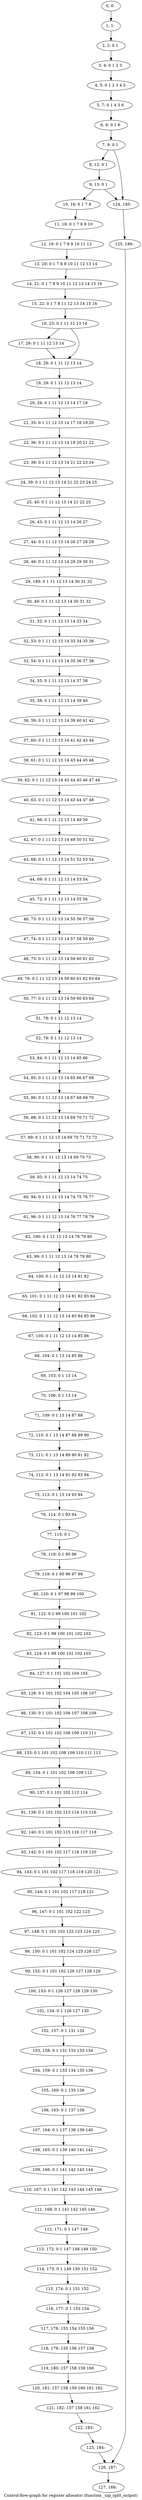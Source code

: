 digraph G {
graph [label="Control-flow-graph for register allocator (function _uip_split_output)"]
0[label="0, 0: "];
1[label="1, 1: "];
2[label="2, 2: 0 1 "];
3[label="3, 4: 0 1 2 3 "];
4[label="4, 5: 0 1 2 3 4 5 "];
5[label="5, 7: 0 1 4 5 6 "];
6[label="6, 8: 0 1 6 "];
7[label="7, 9: 0 1 "];
8[label="8, 12: 0 1 "];
9[label="9, 13: 0 1 "];
10[label="10, 16: 0 1 7 8 "];
11[label="11, 18: 0 1 7 8 9 10 "];
12[label="12, 19: 0 1 7 8 9 10 11 12 "];
13[label="13, 20: 0 1 7 8 9 10 11 12 13 14 "];
14[label="14, 21: 0 1 7 8 9 10 11 12 13 14 15 16 "];
15[label="15, 22: 0 1 7 8 11 12 13 14 15 16 "];
16[label="16, 23: 0 1 11 12 13 14 "];
17[label="17, 26: 0 1 11 12 13 14 "];
18[label="18, 28: 0 1 11 12 13 14 "];
19[label="19, 29: 0 1 11 12 13 14 "];
20[label="20, 34: 0 1 11 12 13 14 17 18 "];
21[label="21, 35: 0 1 11 12 13 14 17 18 19 20 "];
22[label="22, 36: 0 1 11 12 13 14 19 20 21 22 "];
23[label="23, 38: 0 1 11 12 13 14 21 22 23 24 "];
24[label="24, 39: 0 1 11 12 13 14 21 22 23 24 25 "];
25[label="25, 40: 0 1 11 12 13 14 21 22 25 "];
26[label="26, 43: 0 1 11 12 13 14 26 27 "];
27[label="27, 44: 0 1 11 12 13 14 26 27 28 29 "];
28[label="28, 46: 0 1 11 12 13 14 28 29 30 31 "];
29[label="29, 189: 0 1 11 12 13 14 30 31 32 "];
30[label="30, 49: 0 1 11 12 13 14 30 31 32 "];
31[label="31, 52: 0 1 11 12 13 14 33 34 "];
32[label="32, 53: 0 1 11 12 13 14 33 34 35 36 "];
33[label="33, 54: 0 1 11 12 13 14 35 36 37 38 "];
34[label="34, 55: 0 1 11 12 13 14 37 38 "];
35[label="35, 58: 0 1 11 12 13 14 39 40 "];
36[label="36, 59: 0 1 11 12 13 14 39 40 41 42 "];
37[label="37, 60: 0 1 11 12 13 14 41 42 43 44 "];
38[label="38, 61: 0 1 11 12 13 14 43 44 45 46 "];
39[label="39, 62: 0 1 11 12 13 14 43 44 45 46 47 48 "];
40[label="40, 63: 0 1 11 12 13 14 43 44 47 48 "];
41[label="41, 66: 0 1 11 12 13 14 49 50 "];
42[label="42, 67: 0 1 11 12 13 14 49 50 51 52 "];
43[label="43, 68: 0 1 11 12 13 14 51 52 53 54 "];
44[label="44, 69: 0 1 11 12 13 14 53 54 "];
45[label="45, 72: 0 1 11 12 13 14 55 56 "];
46[label="46, 73: 0 1 11 12 13 14 55 56 57 58 "];
47[label="47, 74: 0 1 11 12 13 14 57 58 59 60 "];
48[label="48, 75: 0 1 11 12 13 14 59 60 61 62 "];
49[label="49, 76: 0 1 11 12 13 14 59 60 61 62 63 64 "];
50[label="50, 77: 0 1 11 12 13 14 59 60 63 64 "];
51[label="51, 78: 0 1 11 12 13 14 "];
52[label="52, 79: 0 1 11 12 13 14 "];
53[label="53, 84: 0 1 11 12 13 14 65 66 "];
54[label="54, 85: 0 1 11 12 13 14 65 66 67 68 "];
55[label="55, 86: 0 1 11 12 13 14 67 68 69 70 "];
56[label="56, 88: 0 1 11 12 13 14 69 70 71 72 "];
57[label="57, 89: 0 1 11 12 13 14 69 70 71 72 73 "];
58[label="58, 90: 0 1 11 12 13 14 69 70 73 "];
59[label="59, 93: 0 1 11 12 13 14 74 75 "];
60[label="60, 94: 0 1 11 12 13 14 74 75 76 77 "];
61[label="61, 96: 0 1 11 12 13 14 76 77 78 79 "];
62[label="62, 190: 0 1 11 12 13 14 78 79 80 "];
63[label="63, 99: 0 1 11 12 13 14 78 79 80 "];
64[label="64, 100: 0 1 11 12 13 14 81 82 "];
65[label="65, 101: 0 1 11 12 13 14 81 82 83 84 "];
66[label="66, 102: 0 1 11 12 13 14 83 84 85 86 "];
67[label="67, 105: 0 1 11 12 13 14 85 86 "];
68[label="68, 104: 0 1 13 14 85 86 "];
69[label="69, 103: 0 1 13 14 "];
70[label="70, 106: 0 1 13 14 "];
71[label="71, 109: 0 1 13 14 87 88 "];
72[label="72, 110: 0 1 13 14 87 88 89 90 "];
73[label="73, 111: 0 1 13 14 89 90 91 92 "];
74[label="74, 112: 0 1 13 14 91 92 93 94 "];
75[label="75, 113: 0 1 13 14 93 94 "];
76[label="76, 114: 0 1 93 94 "];
77[label="77, 115: 0 1 "];
78[label="78, 118: 0 1 95 96 "];
79[label="79, 119: 0 1 95 96 97 98 "];
80[label="80, 120: 0 1 97 98 99 100 "];
81[label="81, 122: 0 1 99 100 101 102 "];
82[label="82, 123: 0 1 99 100 101 102 103 "];
83[label="83, 124: 0 1 99 100 101 102 103 "];
84[label="84, 127: 0 1 101 102 104 105 "];
85[label="85, 128: 0 1 101 102 104 105 106 107 "];
86[label="86, 130: 0 1 101 102 106 107 108 109 "];
87[label="87, 132: 0 1 101 102 108 109 110 111 "];
88[label="88, 133: 0 1 101 102 108 109 110 111 112 "];
89[label="89, 134: 0 1 101 102 108 109 112 "];
90[label="90, 137: 0 1 101 102 113 114 "];
91[label="91, 138: 0 1 101 102 113 114 115 116 "];
92[label="92, 140: 0 1 101 102 115 116 117 118 "];
93[label="93, 142: 0 1 101 102 117 118 119 120 "];
94[label="94, 143: 0 1 101 102 117 118 119 120 121 "];
95[label="95, 144: 0 1 101 102 117 118 121 "];
96[label="96, 147: 0 1 101 102 122 123 "];
97[label="97, 148: 0 1 101 102 122 123 124 125 "];
98[label="98, 150: 0 1 101 102 124 125 126 127 "];
99[label="99, 152: 0 1 101 102 126 127 128 129 "];
100[label="100, 153: 0 1 126 127 128 129 130 "];
101[label="101, 154: 0 1 126 127 130 "];
102[label="102, 157: 0 1 131 132 "];
103[label="103, 158: 0 1 131 132 133 134 "];
104[label="104, 159: 0 1 133 134 135 136 "];
105[label="105, 160: 0 1 135 136 "];
106[label="106, 163: 0 1 137 138 "];
107[label="107, 164: 0 1 137 138 139 140 "];
108[label="108, 165: 0 1 139 140 141 142 "];
109[label="109, 166: 0 1 141 142 143 144 "];
110[label="110, 167: 0 1 141 142 143 144 145 146 "];
111[label="111, 168: 0 1 141 142 145 146 "];
112[label="112, 171: 0 1 147 148 "];
113[label="113, 172: 0 1 147 148 149 150 "];
114[label="114, 173: 0 1 149 150 151 152 "];
115[label="115, 174: 0 1 151 152 "];
116[label="116, 177: 0 1 153 154 "];
117[label="117, 178: 153 154 155 156 "];
118[label="118, 179: 155 156 157 158 "];
119[label="119, 180: 157 158 159 160 "];
120[label="120, 181: 157 158 159 160 161 162 "];
121[label="121, 182: 157 158 161 162 "];
122[label="122, 183: "];
123[label="123, 184: "];
124[label="124, 185: "];
125[label="125, 186: "];
126[label="126, 187: "];
127[label="127, 188: "];
0->1 ;
1->2 ;
2->3 ;
3->4 ;
4->5 ;
5->6 ;
6->7 ;
7->8 ;
7->124 ;
8->9 ;
9->10 ;
9->124 ;
10->11 ;
11->12 ;
12->13 ;
13->14 ;
14->15 ;
15->16 ;
16->17 ;
16->18 ;
17->18 ;
18->19 ;
19->20 ;
20->21 ;
21->22 ;
22->23 ;
23->24 ;
24->25 ;
25->26 ;
26->27 ;
27->28 ;
28->29 ;
29->30 ;
30->31 ;
31->32 ;
32->33 ;
33->34 ;
34->35 ;
35->36 ;
36->37 ;
37->38 ;
38->39 ;
39->40 ;
40->41 ;
41->42 ;
42->43 ;
43->44 ;
44->45 ;
45->46 ;
46->47 ;
47->48 ;
48->49 ;
49->50 ;
50->51 ;
51->52 ;
52->53 ;
53->54 ;
54->55 ;
55->56 ;
56->57 ;
57->58 ;
58->59 ;
59->60 ;
60->61 ;
61->62 ;
62->63 ;
63->64 ;
64->65 ;
65->66 ;
66->67 ;
67->68 ;
68->69 ;
69->70 ;
70->71 ;
71->72 ;
72->73 ;
73->74 ;
74->75 ;
75->76 ;
76->77 ;
77->78 ;
78->79 ;
79->80 ;
80->81 ;
81->82 ;
82->83 ;
83->84 ;
84->85 ;
85->86 ;
86->87 ;
87->88 ;
88->89 ;
89->90 ;
90->91 ;
91->92 ;
92->93 ;
93->94 ;
94->95 ;
95->96 ;
96->97 ;
97->98 ;
98->99 ;
99->100 ;
100->101 ;
101->102 ;
102->103 ;
103->104 ;
104->105 ;
105->106 ;
106->107 ;
107->108 ;
108->109 ;
109->110 ;
110->111 ;
111->112 ;
112->113 ;
113->114 ;
114->115 ;
115->116 ;
116->117 ;
117->118 ;
118->119 ;
119->120 ;
120->121 ;
121->122 ;
122->123 ;
123->126 ;
124->125 ;
125->126 ;
126->127 ;
}
